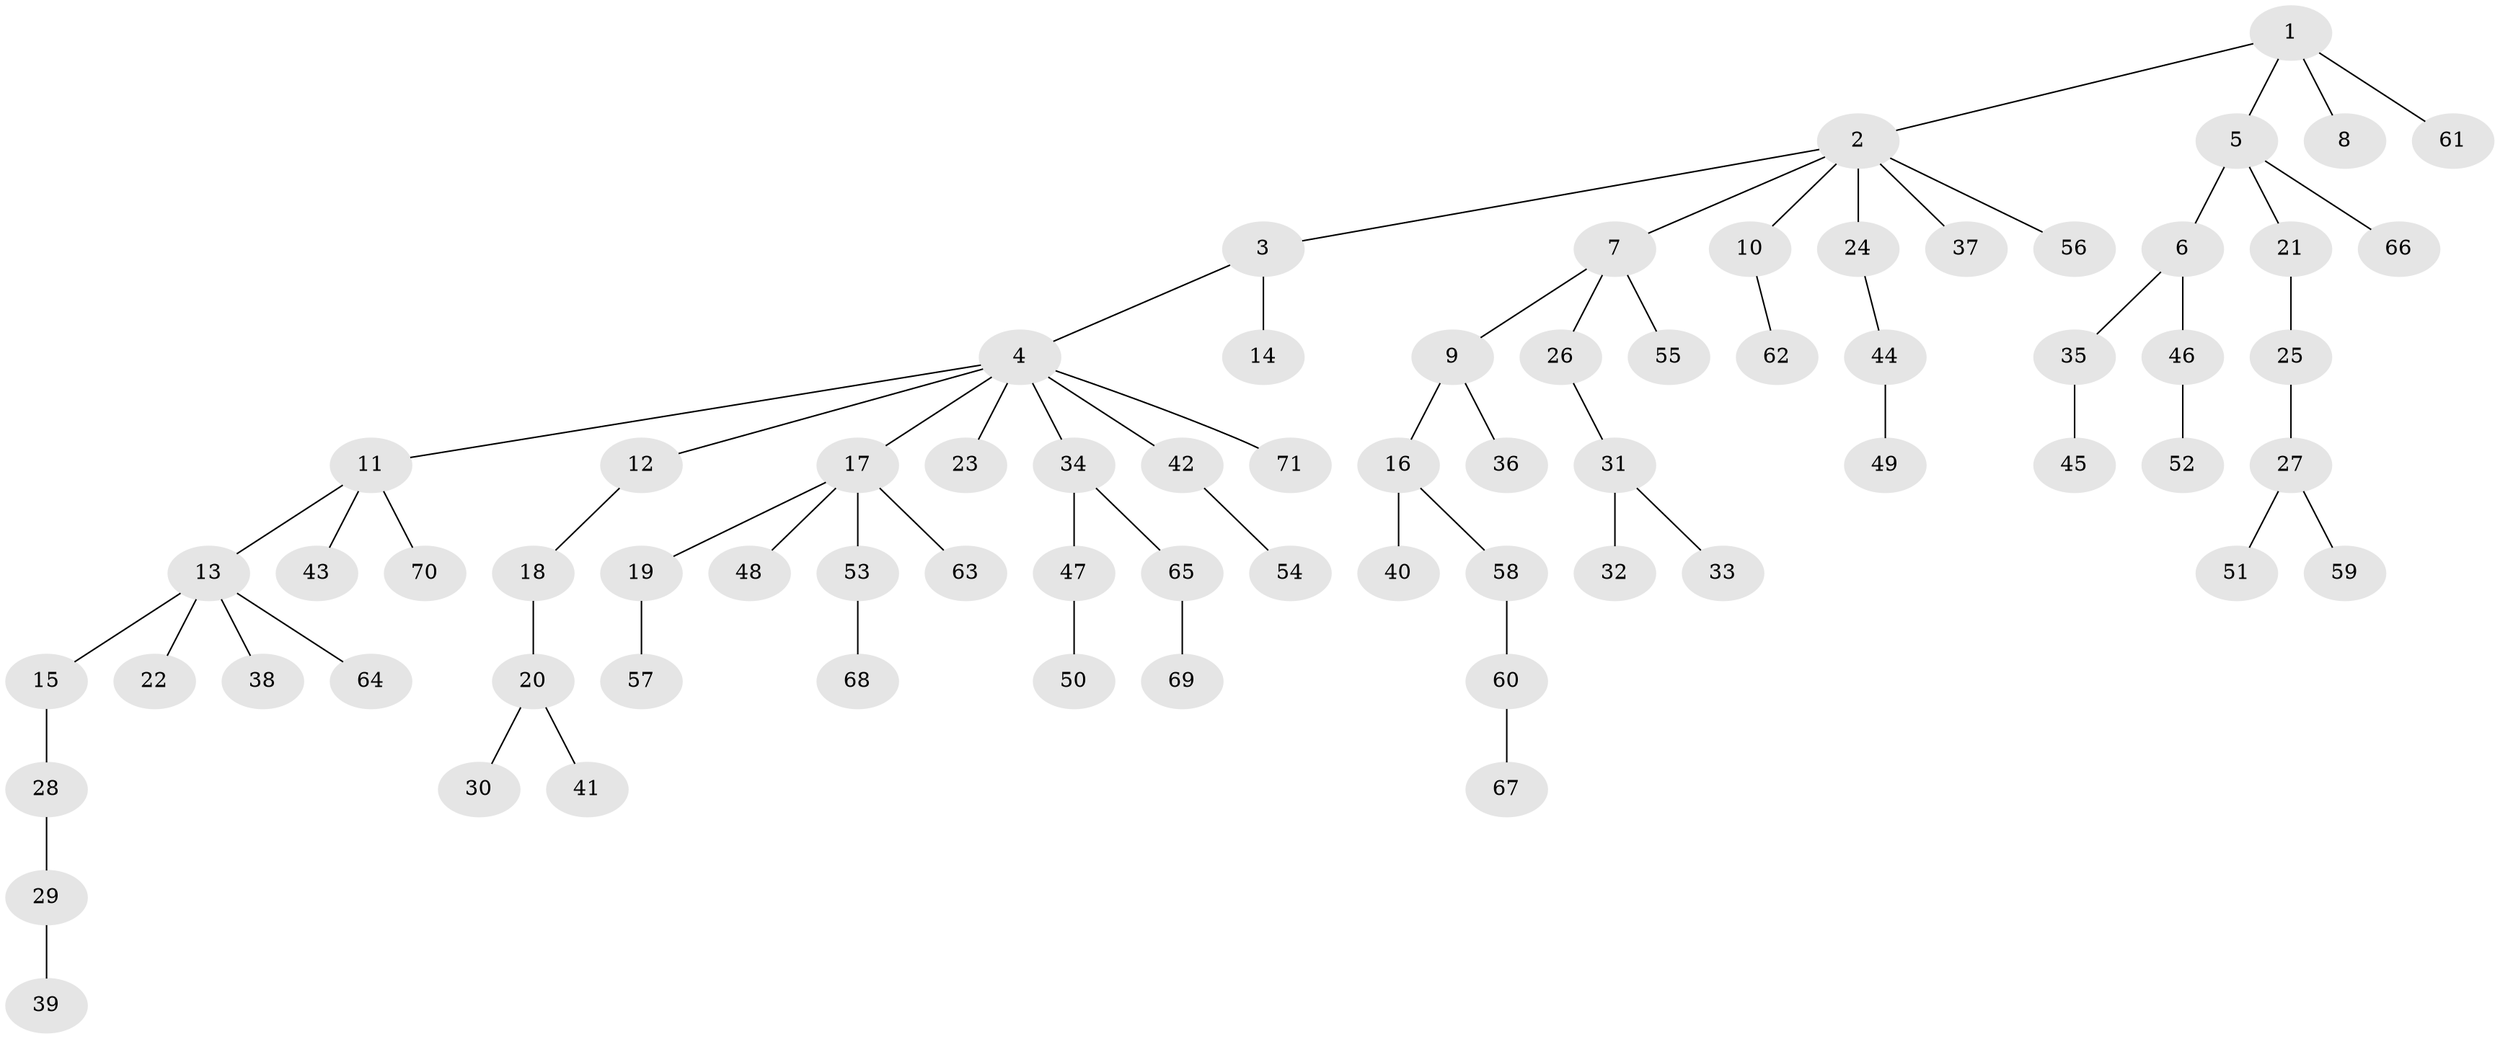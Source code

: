 // coarse degree distribution, {10: 0.05714285714285714, 2: 0.2571428571428571, 1: 0.6285714285714286, 4: 0.05714285714285714}
// Generated by graph-tools (version 1.1) at 2025/56/03/04/25 21:56:06]
// undirected, 71 vertices, 70 edges
graph export_dot {
graph [start="1"]
  node [color=gray90,style=filled];
  1;
  2;
  3;
  4;
  5;
  6;
  7;
  8;
  9;
  10;
  11;
  12;
  13;
  14;
  15;
  16;
  17;
  18;
  19;
  20;
  21;
  22;
  23;
  24;
  25;
  26;
  27;
  28;
  29;
  30;
  31;
  32;
  33;
  34;
  35;
  36;
  37;
  38;
  39;
  40;
  41;
  42;
  43;
  44;
  45;
  46;
  47;
  48;
  49;
  50;
  51;
  52;
  53;
  54;
  55;
  56;
  57;
  58;
  59;
  60;
  61;
  62;
  63;
  64;
  65;
  66;
  67;
  68;
  69;
  70;
  71;
  1 -- 2;
  1 -- 5;
  1 -- 8;
  1 -- 61;
  2 -- 3;
  2 -- 7;
  2 -- 10;
  2 -- 24;
  2 -- 37;
  2 -- 56;
  3 -- 4;
  3 -- 14;
  4 -- 11;
  4 -- 12;
  4 -- 17;
  4 -- 23;
  4 -- 34;
  4 -- 42;
  4 -- 71;
  5 -- 6;
  5 -- 21;
  5 -- 66;
  6 -- 35;
  6 -- 46;
  7 -- 9;
  7 -- 26;
  7 -- 55;
  9 -- 16;
  9 -- 36;
  10 -- 62;
  11 -- 13;
  11 -- 43;
  11 -- 70;
  12 -- 18;
  13 -- 15;
  13 -- 22;
  13 -- 38;
  13 -- 64;
  15 -- 28;
  16 -- 40;
  16 -- 58;
  17 -- 19;
  17 -- 48;
  17 -- 53;
  17 -- 63;
  18 -- 20;
  19 -- 57;
  20 -- 30;
  20 -- 41;
  21 -- 25;
  24 -- 44;
  25 -- 27;
  26 -- 31;
  27 -- 51;
  27 -- 59;
  28 -- 29;
  29 -- 39;
  31 -- 32;
  31 -- 33;
  34 -- 47;
  34 -- 65;
  35 -- 45;
  42 -- 54;
  44 -- 49;
  46 -- 52;
  47 -- 50;
  53 -- 68;
  58 -- 60;
  60 -- 67;
  65 -- 69;
}
